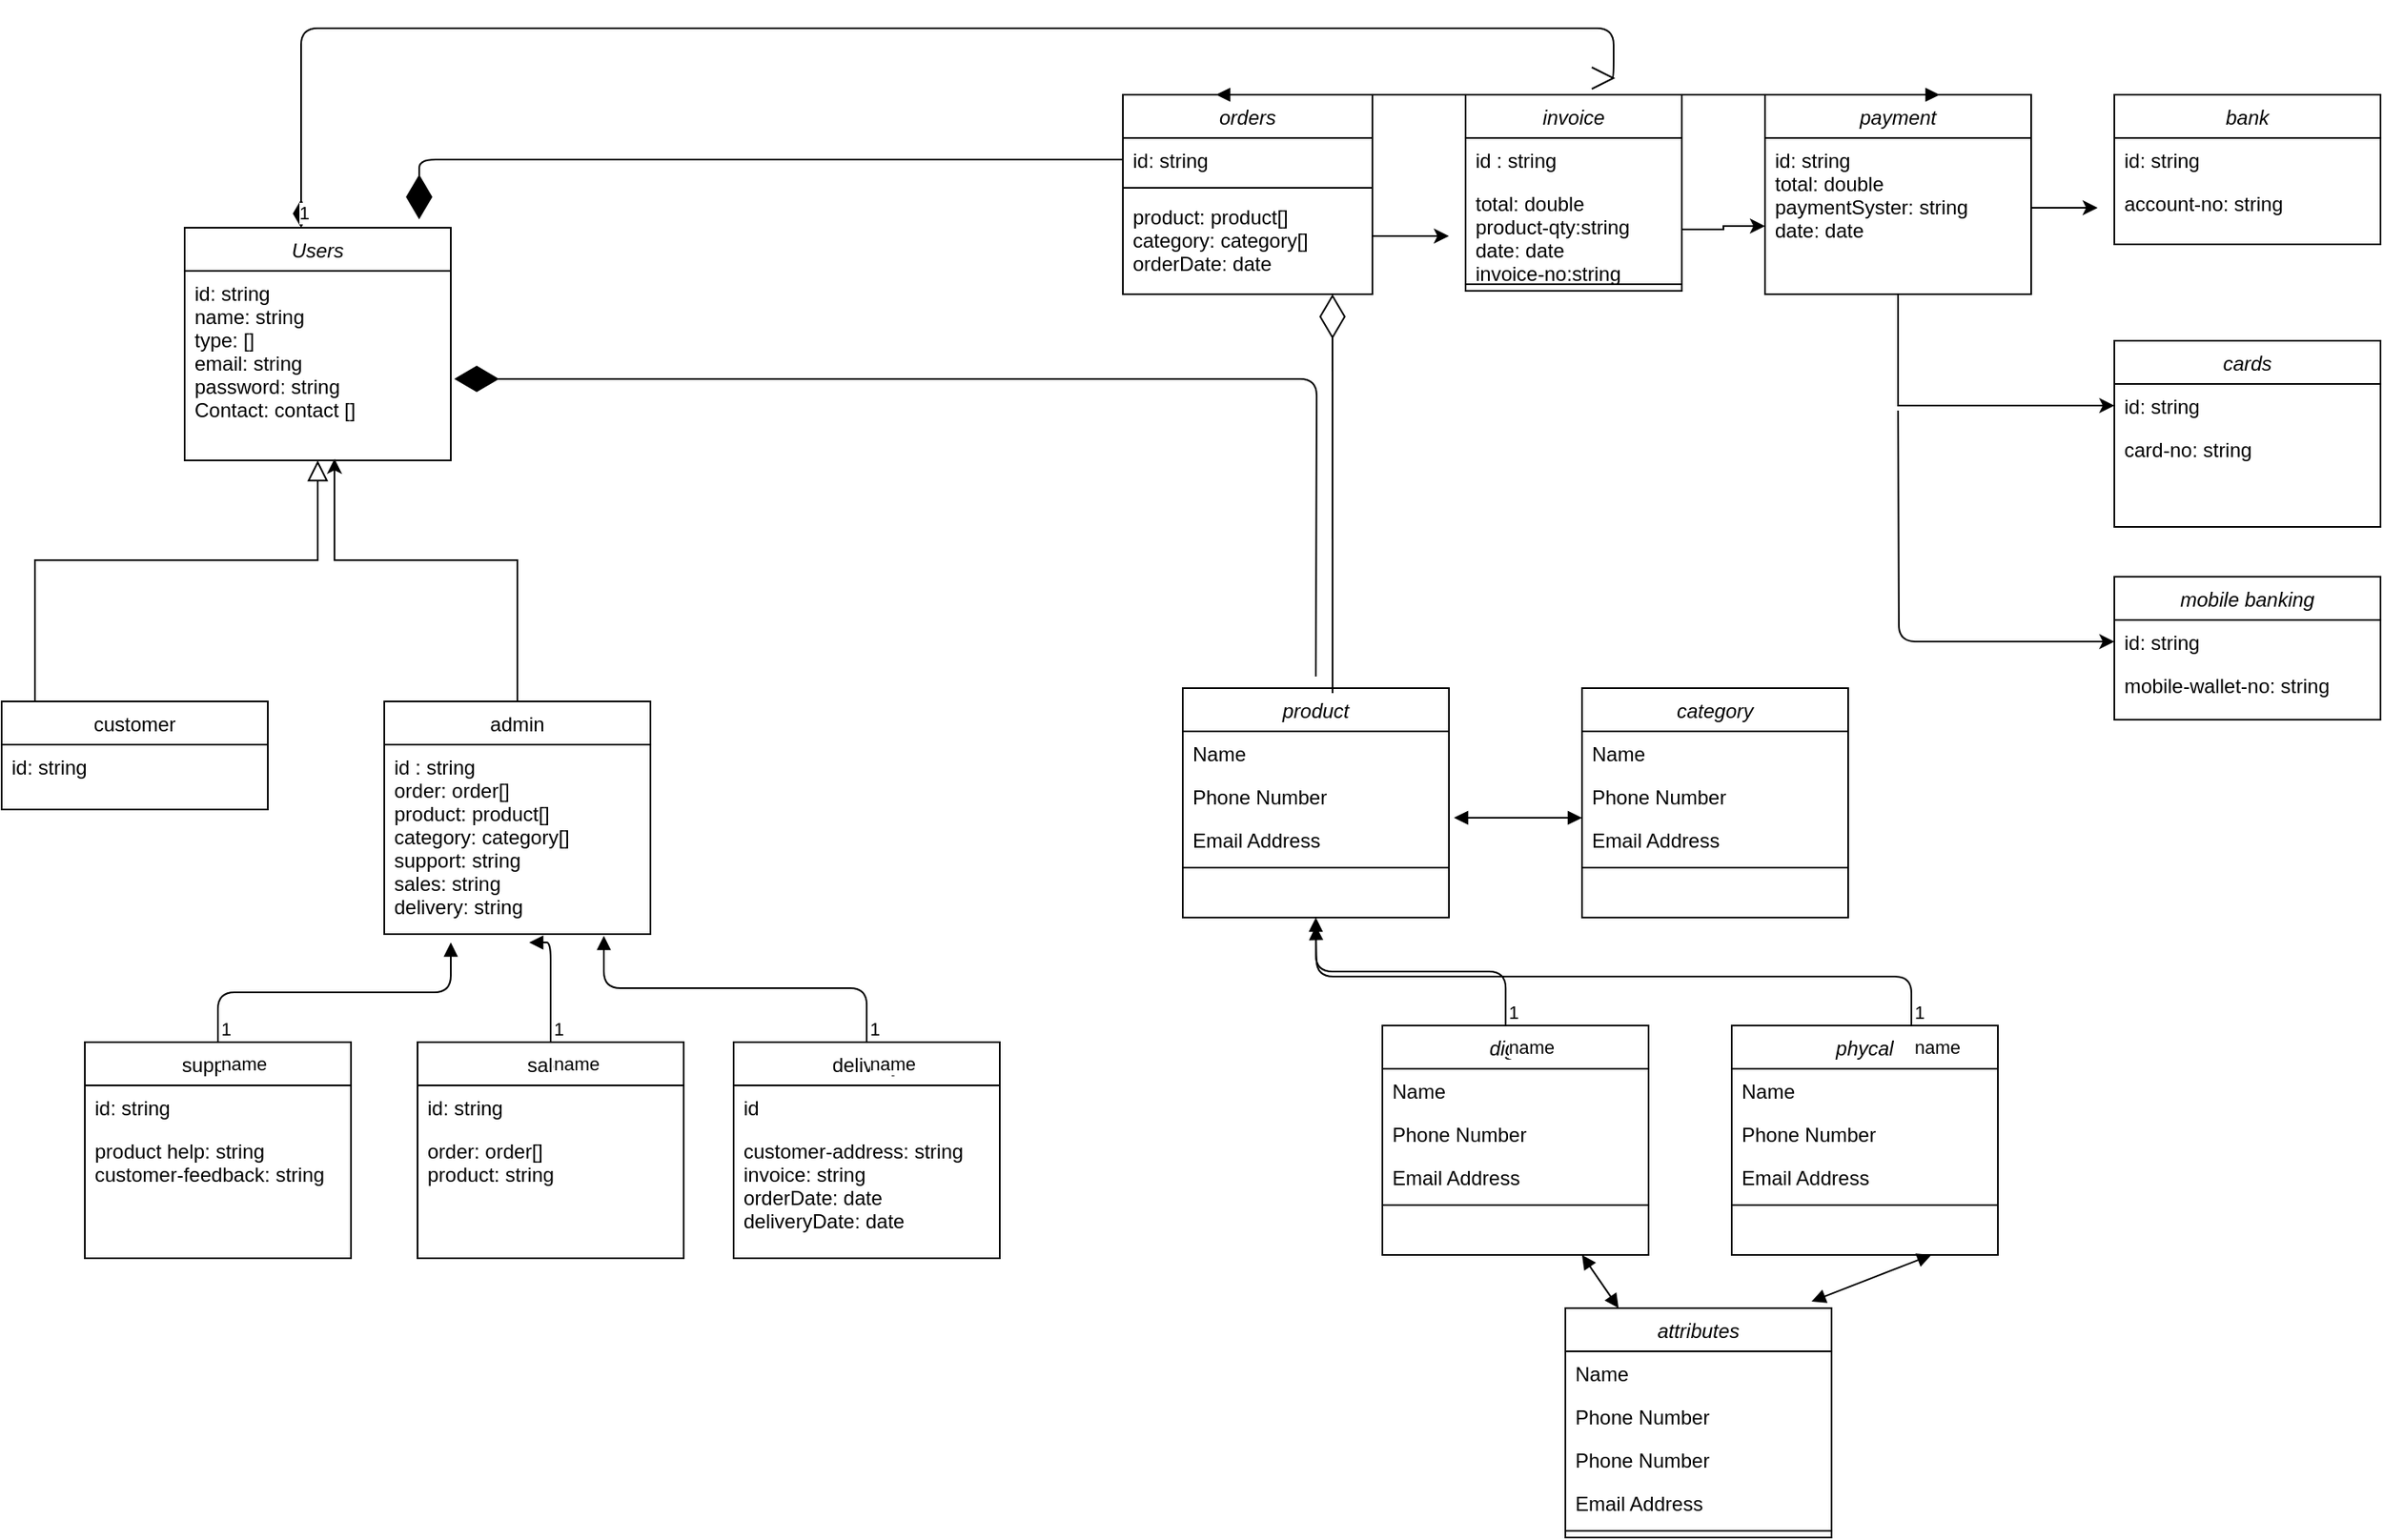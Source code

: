 <mxfile version="14.2.9" type="device"><diagram id="C5RBs43oDa-KdzZeNtuy" name="Page-1"><mxGraphModel dx="2233" dy="743" grid="1" gridSize="10" guides="1" tooltips="1" connect="1" arrows="1" fold="1" page="1" pageScale="1" pageWidth="827" pageHeight="1169" math="0" shadow="0"><root><mxCell id="WIyWlLk6GJQsqaUBKTNV-0"/><mxCell id="WIyWlLk6GJQsqaUBKTNV-1" parent="WIyWlLk6GJQsqaUBKTNV-0"/><mxCell id="zkfFHV4jXpPFQw0GAbJ--0" value="Users" style="swimlane;fontStyle=2;align=center;verticalAlign=top;childLayout=stackLayout;horizontal=1;startSize=26;horizontalStack=0;resizeParent=1;resizeLast=0;collapsible=1;marginBottom=0;rounded=0;shadow=0;strokeWidth=1;" parent="WIyWlLk6GJQsqaUBKTNV-1" vertex="1"><mxGeometry x="-150" y="170" width="160" height="140" as="geometry"><mxRectangle x="230" y="140" width="160" height="26" as="alternateBounds"/></mxGeometry></mxCell><mxCell id="zkfFHV4jXpPFQw0GAbJ--1" value="id: string&#10;name: string&#10;type: []&#10;email: string&#10;password: string&#10;Contact: contact []" style="text;align=left;verticalAlign=top;spacingLeft=4;spacingRight=4;overflow=hidden;rotatable=0;points=[[0,0.5],[1,0.5]];portConstraint=eastwest;" parent="zkfFHV4jXpPFQw0GAbJ--0" vertex="1"><mxGeometry y="26" width="160" height="114" as="geometry"/></mxCell><mxCell id="zkfFHV4jXpPFQw0GAbJ--6" value="customer" style="swimlane;fontStyle=0;align=center;verticalAlign=top;childLayout=stackLayout;horizontal=1;startSize=26;horizontalStack=0;resizeParent=1;resizeLast=0;collapsible=1;marginBottom=0;rounded=0;shadow=0;strokeWidth=1;" parent="WIyWlLk6GJQsqaUBKTNV-1" vertex="1"><mxGeometry x="-260" y="455" width="160" height="65" as="geometry"><mxRectangle x="130" y="380" width="160" height="26" as="alternateBounds"/></mxGeometry></mxCell><mxCell id="4cDFaRfuF5uASdnYrn1S-45" value="id: string&#10;" style="text;align=left;verticalAlign=top;spacingLeft=4;spacingRight=4;overflow=hidden;rotatable=0;points=[[0,0.5],[1,0.5]];portConstraint=eastwest;" parent="zkfFHV4jXpPFQw0GAbJ--6" vertex="1"><mxGeometry y="26" width="160" height="34" as="geometry"/></mxCell><mxCell id="zkfFHV4jXpPFQw0GAbJ--12" value="" style="endArrow=block;endSize=10;endFill=0;shadow=0;strokeWidth=1;rounded=0;edgeStyle=elbowEdgeStyle;elbow=vertical;" parent="WIyWlLk6GJQsqaUBKTNV-1" source="zkfFHV4jXpPFQw0GAbJ--6" target="zkfFHV4jXpPFQw0GAbJ--0" edge="1"><mxGeometry width="160" relative="1" as="geometry"><mxPoint x="200" y="203" as="sourcePoint"/><mxPoint x="200" y="203" as="targetPoint"/><Array as="points"><mxPoint x="-240" y="370"/><mxPoint x="250" y="310"/></Array></mxGeometry></mxCell><mxCell id="4cDFaRfuF5uASdnYrn1S-0" value="product" style="swimlane;fontStyle=2;align=center;verticalAlign=top;childLayout=stackLayout;horizontal=1;startSize=26;horizontalStack=0;resizeParent=1;resizeLast=0;collapsible=1;marginBottom=0;rounded=0;shadow=0;strokeWidth=1;" parent="WIyWlLk6GJQsqaUBKTNV-1" vertex="1"><mxGeometry x="450" y="447" width="160" height="138" as="geometry"><mxRectangle x="230" y="140" width="160" height="26" as="alternateBounds"/></mxGeometry></mxCell><mxCell id="4cDFaRfuF5uASdnYrn1S-1" value="Name" style="text;align=left;verticalAlign=top;spacingLeft=4;spacingRight=4;overflow=hidden;rotatable=0;points=[[0,0.5],[1,0.5]];portConstraint=eastwest;" parent="4cDFaRfuF5uASdnYrn1S-0" vertex="1"><mxGeometry y="26" width="160" height="26" as="geometry"/></mxCell><mxCell id="4cDFaRfuF5uASdnYrn1S-2" value="Phone Number" style="text;align=left;verticalAlign=top;spacingLeft=4;spacingRight=4;overflow=hidden;rotatable=0;points=[[0,0.5],[1,0.5]];portConstraint=eastwest;rounded=0;shadow=0;html=0;" parent="4cDFaRfuF5uASdnYrn1S-0" vertex="1"><mxGeometry y="52" width="160" height="26" as="geometry"/></mxCell><mxCell id="ayqtmdWU8u0pEs7k9kXd-29" value="" style="endArrow=block;startArrow=block;endFill=1;startFill=1;html=1;" edge="1" parent="4cDFaRfuF5uASdnYrn1S-0"><mxGeometry width="160" relative="1" as="geometry"><mxPoint x="163" y="78" as="sourcePoint"/><mxPoint x="240" y="78" as="targetPoint"/></mxGeometry></mxCell><mxCell id="4cDFaRfuF5uASdnYrn1S-3" value="Email Address" style="text;align=left;verticalAlign=top;spacingLeft=4;spacingRight=4;overflow=hidden;rotatable=0;points=[[0,0.5],[1,0.5]];portConstraint=eastwest;rounded=0;shadow=0;html=0;" parent="4cDFaRfuF5uASdnYrn1S-0" vertex="1"><mxGeometry y="78" width="160" height="26" as="geometry"/></mxCell><mxCell id="4cDFaRfuF5uASdnYrn1S-4" value="" style="line;html=1;strokeWidth=1;align=left;verticalAlign=middle;spacingTop=-1;spacingLeft=3;spacingRight=3;rotatable=0;labelPosition=right;points=[];portConstraint=eastwest;" parent="4cDFaRfuF5uASdnYrn1S-0" vertex="1"><mxGeometry y="104" width="160" height="8" as="geometry"/></mxCell><mxCell id="ayqtmdWU8u0pEs7k9kXd-0" style="edgeStyle=orthogonalEdgeStyle;rounded=0;orthogonalLoop=1;jettySize=auto;html=1;entryX=0.563;entryY=0.991;entryDx=0;entryDy=0;entryPerimeter=0;" edge="1" parent="WIyWlLk6GJQsqaUBKTNV-1" source="4cDFaRfuF5uASdnYrn1S-7" target="zkfFHV4jXpPFQw0GAbJ--1"><mxGeometry relative="1" as="geometry"><Array as="points"><mxPoint x="50" y="370"/><mxPoint x="-60" y="370"/></Array></mxGeometry></mxCell><mxCell id="4cDFaRfuF5uASdnYrn1S-7" value="admin" style="swimlane;fontStyle=0;align=center;verticalAlign=top;childLayout=stackLayout;horizontal=1;startSize=26;horizontalStack=0;resizeParent=1;resizeLast=0;collapsible=1;marginBottom=0;rounded=0;shadow=0;strokeWidth=1;" parent="WIyWlLk6GJQsqaUBKTNV-1" vertex="1"><mxGeometry x="-30" y="455" width="160" height="140" as="geometry"><mxRectangle x="130" y="380" width="160" height="26" as="alternateBounds"/></mxGeometry></mxCell><mxCell id="4cDFaRfuF5uASdnYrn1S-46" value="id : string&#10;order: order[]&#10;product: product[]&#10;category: category[]&#10;support: string&#10;sales: string&#10;delivery: string" style="text;align=left;verticalAlign=top;spacingLeft=4;spacingRight=4;overflow=hidden;rotatable=0;points=[[0,0.5],[1,0.5]];portConstraint=eastwest;rounded=0;shadow=0;html=0;" parent="4cDFaRfuF5uASdnYrn1S-7" vertex="1"><mxGeometry y="26" width="160" height="114" as="geometry"/></mxCell><mxCell id="4cDFaRfuF5uASdnYrn1S-11" value="support " style="swimlane;fontStyle=0;align=center;verticalAlign=top;childLayout=stackLayout;horizontal=1;startSize=26;horizontalStack=0;resizeParent=1;resizeLast=0;collapsible=1;marginBottom=0;rounded=0;shadow=0;strokeWidth=1;" parent="WIyWlLk6GJQsqaUBKTNV-1" vertex="1"><mxGeometry x="-210" y="660" width="160" height="130" as="geometry"><mxRectangle x="130" y="380" width="160" height="26" as="alternateBounds"/></mxGeometry></mxCell><mxCell id="4cDFaRfuF5uASdnYrn1S-12" value="id: string&#10;" style="text;align=left;verticalAlign=top;spacingLeft=4;spacingRight=4;overflow=hidden;rotatable=0;points=[[0,0.5],[1,0.5]];portConstraint=eastwest;" parent="4cDFaRfuF5uASdnYrn1S-11" vertex="1"><mxGeometry y="26" width="160" height="26" as="geometry"/></mxCell><mxCell id="4cDFaRfuF5uASdnYrn1S-13" value="product help: string&#10;customer-feedback: string" style="text;align=left;verticalAlign=top;spacingLeft=4;spacingRight=4;overflow=hidden;rotatable=0;points=[[0,0.5],[1,0.5]];portConstraint=eastwest;rounded=0;shadow=0;html=0;" parent="4cDFaRfuF5uASdnYrn1S-11" vertex="1"><mxGeometry y="52" width="160" height="58" as="geometry"/></mxCell><mxCell id="4cDFaRfuF5uASdnYrn1S-14" value="sales" style="swimlane;fontStyle=0;align=center;verticalAlign=top;childLayout=stackLayout;horizontal=1;startSize=26;horizontalStack=0;resizeParent=1;resizeLast=0;collapsible=1;marginBottom=0;rounded=0;shadow=0;strokeWidth=1;" parent="WIyWlLk6GJQsqaUBKTNV-1" vertex="1"><mxGeometry x="-10" y="660" width="160" height="130" as="geometry"><mxRectangle x="130" y="380" width="160" height="26" as="alternateBounds"/></mxGeometry></mxCell><mxCell id="4cDFaRfuF5uASdnYrn1S-15" value="id: string" style="text;align=left;verticalAlign=top;spacingLeft=4;spacingRight=4;overflow=hidden;rotatable=0;points=[[0,0.5],[1,0.5]];portConstraint=eastwest;" parent="4cDFaRfuF5uASdnYrn1S-14" vertex="1"><mxGeometry y="26" width="160" height="26" as="geometry"/></mxCell><mxCell id="4cDFaRfuF5uASdnYrn1S-16" value="order: order[]&#10;product: string" style="text;align=left;verticalAlign=top;spacingLeft=4;spacingRight=4;overflow=hidden;rotatable=0;points=[[0,0.5],[1,0.5]];portConstraint=eastwest;rounded=0;shadow=0;html=0;" parent="4cDFaRfuF5uASdnYrn1S-14" vertex="1"><mxGeometry y="52" width="160" height="78" as="geometry"/></mxCell><mxCell id="4cDFaRfuF5uASdnYrn1S-17" value="delivery" style="swimlane;fontStyle=0;align=center;verticalAlign=top;childLayout=stackLayout;horizontal=1;startSize=26;horizontalStack=0;resizeParent=1;resizeLast=0;collapsible=1;marginBottom=0;rounded=0;shadow=0;strokeWidth=1;" parent="WIyWlLk6GJQsqaUBKTNV-1" vertex="1"><mxGeometry x="180" y="660" width="160" height="130" as="geometry"><mxRectangle x="130" y="380" width="160" height="26" as="alternateBounds"/></mxGeometry></mxCell><mxCell id="4cDFaRfuF5uASdnYrn1S-18" value="id" style="text;align=left;verticalAlign=top;spacingLeft=4;spacingRight=4;overflow=hidden;rotatable=0;points=[[0,0.5],[1,0.5]];portConstraint=eastwest;" parent="4cDFaRfuF5uASdnYrn1S-17" vertex="1"><mxGeometry y="26" width="160" height="26" as="geometry"/></mxCell><mxCell id="4cDFaRfuF5uASdnYrn1S-19" value="customer-address: string&#10;invoice: string&#10;orderDate: date&#10;deliveryDate: date" style="text;align=left;verticalAlign=top;spacingLeft=4;spacingRight=4;overflow=hidden;rotatable=0;points=[[0,0.5],[1,0.5]];portConstraint=eastwest;rounded=0;shadow=0;html=0;" parent="4cDFaRfuF5uASdnYrn1S-17" vertex="1"><mxGeometry y="52" width="160" height="78" as="geometry"/></mxCell><mxCell id="4cDFaRfuF5uASdnYrn1S-20" value="category" style="swimlane;fontStyle=2;align=center;verticalAlign=top;childLayout=stackLayout;horizontal=1;startSize=26;horizontalStack=0;resizeParent=1;resizeLast=0;collapsible=1;marginBottom=0;rounded=0;shadow=0;strokeWidth=1;" parent="WIyWlLk6GJQsqaUBKTNV-1" vertex="1"><mxGeometry x="690" y="447" width="160" height="138" as="geometry"><mxRectangle x="230" y="140" width="160" height="26" as="alternateBounds"/></mxGeometry></mxCell><mxCell id="4cDFaRfuF5uASdnYrn1S-21" value="Name" style="text;align=left;verticalAlign=top;spacingLeft=4;spacingRight=4;overflow=hidden;rotatable=0;points=[[0,0.5],[1,0.5]];portConstraint=eastwest;" parent="4cDFaRfuF5uASdnYrn1S-20" vertex="1"><mxGeometry y="26" width="160" height="26" as="geometry"/></mxCell><mxCell id="4cDFaRfuF5uASdnYrn1S-22" value="Phone Number" style="text;align=left;verticalAlign=top;spacingLeft=4;spacingRight=4;overflow=hidden;rotatable=0;points=[[0,0.5],[1,0.5]];portConstraint=eastwest;rounded=0;shadow=0;html=0;" parent="4cDFaRfuF5uASdnYrn1S-20" vertex="1"><mxGeometry y="52" width="160" height="26" as="geometry"/></mxCell><mxCell id="4cDFaRfuF5uASdnYrn1S-23" value="Email Address" style="text;align=left;verticalAlign=top;spacingLeft=4;spacingRight=4;overflow=hidden;rotatable=0;points=[[0,0.5],[1,0.5]];portConstraint=eastwest;rounded=0;shadow=0;html=0;" parent="4cDFaRfuF5uASdnYrn1S-20" vertex="1"><mxGeometry y="78" width="160" height="26" as="geometry"/></mxCell><mxCell id="4cDFaRfuF5uASdnYrn1S-24" value="" style="line;html=1;strokeWidth=1;align=left;verticalAlign=middle;spacingTop=-1;spacingLeft=3;spacingRight=3;rotatable=0;labelPosition=right;points=[];portConstraint=eastwest;" parent="4cDFaRfuF5uASdnYrn1S-20" vertex="1"><mxGeometry y="104" width="160" height="8" as="geometry"/></mxCell><mxCell id="4cDFaRfuF5uASdnYrn1S-26" value="digital" style="swimlane;fontStyle=2;align=center;verticalAlign=top;childLayout=stackLayout;horizontal=1;startSize=26;horizontalStack=0;resizeParent=1;resizeLast=0;collapsible=1;marginBottom=0;rounded=0;shadow=0;strokeWidth=1;" parent="WIyWlLk6GJQsqaUBKTNV-1" vertex="1"><mxGeometry x="570" y="650" width="160" height="138" as="geometry"><mxRectangle x="230" y="140" width="160" height="26" as="alternateBounds"/></mxGeometry></mxCell><mxCell id="4cDFaRfuF5uASdnYrn1S-27" value="Name" style="text;align=left;verticalAlign=top;spacingLeft=4;spacingRight=4;overflow=hidden;rotatable=0;points=[[0,0.5],[1,0.5]];portConstraint=eastwest;" parent="4cDFaRfuF5uASdnYrn1S-26" vertex="1"><mxGeometry y="26" width="160" height="26" as="geometry"/></mxCell><mxCell id="4cDFaRfuF5uASdnYrn1S-28" value="Phone Number" style="text;align=left;verticalAlign=top;spacingLeft=4;spacingRight=4;overflow=hidden;rotatable=0;points=[[0,0.5],[1,0.5]];portConstraint=eastwest;rounded=0;shadow=0;html=0;" parent="4cDFaRfuF5uASdnYrn1S-26" vertex="1"><mxGeometry y="52" width="160" height="26" as="geometry"/></mxCell><mxCell id="4cDFaRfuF5uASdnYrn1S-29" value="Email Address" style="text;align=left;verticalAlign=top;spacingLeft=4;spacingRight=4;overflow=hidden;rotatable=0;points=[[0,0.5],[1,0.5]];portConstraint=eastwest;rounded=0;shadow=0;html=0;" parent="4cDFaRfuF5uASdnYrn1S-26" vertex="1"><mxGeometry y="78" width="160" height="26" as="geometry"/></mxCell><mxCell id="4cDFaRfuF5uASdnYrn1S-30" value="" style="line;html=1;strokeWidth=1;align=left;verticalAlign=middle;spacingTop=-1;spacingLeft=3;spacingRight=3;rotatable=0;labelPosition=right;points=[];portConstraint=eastwest;" parent="4cDFaRfuF5uASdnYrn1S-26" vertex="1"><mxGeometry y="104" width="160" height="8" as="geometry"/></mxCell><mxCell id="4cDFaRfuF5uASdnYrn1S-32" value="phycal" style="swimlane;fontStyle=2;align=center;verticalAlign=top;childLayout=stackLayout;horizontal=1;startSize=26;horizontalStack=0;resizeParent=1;resizeLast=0;collapsible=1;marginBottom=0;rounded=0;shadow=0;strokeWidth=1;" parent="WIyWlLk6GJQsqaUBKTNV-1" vertex="1"><mxGeometry x="780" y="650" width="160" height="138" as="geometry"><mxRectangle x="230" y="140" width="160" height="26" as="alternateBounds"/></mxGeometry></mxCell><mxCell id="4cDFaRfuF5uASdnYrn1S-33" value="Name" style="text;align=left;verticalAlign=top;spacingLeft=4;spacingRight=4;overflow=hidden;rotatable=0;points=[[0,0.5],[1,0.5]];portConstraint=eastwest;" parent="4cDFaRfuF5uASdnYrn1S-32" vertex="1"><mxGeometry y="26" width="160" height="26" as="geometry"/></mxCell><mxCell id="4cDFaRfuF5uASdnYrn1S-34" value="Phone Number" style="text;align=left;verticalAlign=top;spacingLeft=4;spacingRight=4;overflow=hidden;rotatable=0;points=[[0,0.5],[1,0.5]];portConstraint=eastwest;rounded=0;shadow=0;html=0;" parent="4cDFaRfuF5uASdnYrn1S-32" vertex="1"><mxGeometry y="52" width="160" height="26" as="geometry"/></mxCell><mxCell id="4cDFaRfuF5uASdnYrn1S-35" value="Email Address" style="text;align=left;verticalAlign=top;spacingLeft=4;spacingRight=4;overflow=hidden;rotatable=0;points=[[0,0.5],[1,0.5]];portConstraint=eastwest;rounded=0;shadow=0;html=0;" parent="4cDFaRfuF5uASdnYrn1S-32" vertex="1"><mxGeometry y="78" width="160" height="26" as="geometry"/></mxCell><mxCell id="4cDFaRfuF5uASdnYrn1S-36" value="" style="line;html=1;strokeWidth=1;align=left;verticalAlign=middle;spacingTop=-1;spacingLeft=3;spacingRight=3;rotatable=0;labelPosition=right;points=[];portConstraint=eastwest;" parent="4cDFaRfuF5uASdnYrn1S-32" vertex="1"><mxGeometry y="104" width="160" height="8" as="geometry"/></mxCell><mxCell id="4cDFaRfuF5uASdnYrn1S-38" value="attributes" style="swimlane;fontStyle=2;align=center;verticalAlign=top;childLayout=stackLayout;horizontal=1;startSize=26;horizontalStack=0;resizeParent=1;resizeLast=0;collapsible=1;marginBottom=0;rounded=0;shadow=0;strokeWidth=1;" parent="WIyWlLk6GJQsqaUBKTNV-1" vertex="1"><mxGeometry x="680" y="820" width="160" height="138" as="geometry"><mxRectangle x="230" y="140" width="160" height="26" as="alternateBounds"/></mxGeometry></mxCell><mxCell id="4cDFaRfuF5uASdnYrn1S-39" value="Name" style="text;align=left;verticalAlign=top;spacingLeft=4;spacingRight=4;overflow=hidden;rotatable=0;points=[[0,0.5],[1,0.5]];portConstraint=eastwest;" parent="4cDFaRfuF5uASdnYrn1S-38" vertex="1"><mxGeometry y="26" width="160" height="26" as="geometry"/></mxCell><mxCell id="ayqtmdWU8u0pEs7k9kXd-40" value="Phone Number" style="text;align=left;verticalAlign=top;spacingLeft=4;spacingRight=4;overflow=hidden;rotatable=0;points=[[0,0.5],[1,0.5]];portConstraint=eastwest;rounded=0;shadow=0;html=0;" vertex="1" parent="4cDFaRfuF5uASdnYrn1S-38"><mxGeometry y="52" width="160" height="26" as="geometry"/></mxCell><mxCell id="4cDFaRfuF5uASdnYrn1S-40" value="Phone Number" style="text;align=left;verticalAlign=top;spacingLeft=4;spacingRight=4;overflow=hidden;rotatable=0;points=[[0,0.5],[1,0.5]];portConstraint=eastwest;rounded=0;shadow=0;html=0;" parent="4cDFaRfuF5uASdnYrn1S-38" vertex="1"><mxGeometry y="78" width="160" height="26" as="geometry"/></mxCell><mxCell id="4cDFaRfuF5uASdnYrn1S-41" value="Email Address" style="text;align=left;verticalAlign=top;spacingLeft=4;spacingRight=4;overflow=hidden;rotatable=0;points=[[0,0.5],[1,0.5]];portConstraint=eastwest;rounded=0;shadow=0;html=0;" parent="4cDFaRfuF5uASdnYrn1S-38" vertex="1"><mxGeometry y="104" width="160" height="26" as="geometry"/></mxCell><mxCell id="4cDFaRfuF5uASdnYrn1S-42" value="" style="line;html=1;strokeWidth=1;align=left;verticalAlign=middle;spacingTop=-1;spacingLeft=3;spacingRight=3;rotatable=0;labelPosition=right;points=[];portConstraint=eastwest;" parent="4cDFaRfuF5uASdnYrn1S-38" vertex="1"><mxGeometry y="130" width="160" height="8" as="geometry"/></mxCell><mxCell id="4cDFaRfuF5uASdnYrn1S-44" value="orders" style="swimlane;fontStyle=2;align=center;verticalAlign=top;childLayout=stackLayout;horizontal=1;startSize=26;horizontalStack=0;resizeParent=1;resizeLast=0;collapsible=1;marginBottom=0;rounded=0;shadow=0;strokeWidth=1;" parent="WIyWlLk6GJQsqaUBKTNV-1" vertex="1"><mxGeometry x="414" y="90" width="150" height="120" as="geometry"><mxRectangle x="230" y="140" width="160" height="26" as="alternateBounds"/></mxGeometry></mxCell><mxCell id="4cDFaRfuF5uASdnYrn1S-47" value="id: string" style="text;align=left;verticalAlign=top;spacingLeft=4;spacingRight=4;overflow=hidden;rotatable=0;points=[[0,0.5],[1,0.5]];portConstraint=eastwest;rounded=0;shadow=0;html=0;" parent="4cDFaRfuF5uASdnYrn1S-44" vertex="1"><mxGeometry y="26" width="150" height="26" as="geometry"/></mxCell><mxCell id="4cDFaRfuF5uASdnYrn1S-48" value="" style="line;html=1;strokeWidth=1;align=left;verticalAlign=middle;spacingTop=-1;spacingLeft=3;spacingRight=3;rotatable=0;labelPosition=right;points=[];portConstraint=eastwest;" parent="4cDFaRfuF5uASdnYrn1S-44" vertex="1"><mxGeometry y="52" width="150" height="8" as="geometry"/></mxCell><mxCell id="4cDFaRfuF5uASdnYrn1S-49" value="product: product[]&#10;category: category[]&#10;orderDate: date" style="text;align=left;verticalAlign=top;spacingLeft=4;spacingRight=4;overflow=hidden;rotatable=0;points=[[0,0.5],[1,0.5]];portConstraint=eastwest;" parent="4cDFaRfuF5uASdnYrn1S-44" vertex="1"><mxGeometry y="60" width="150" height="50" as="geometry"/></mxCell><mxCell id="Qj8XapRPZFztB095hUWM-0" value="invoice" style="swimlane;fontStyle=2;align=center;verticalAlign=top;childLayout=stackLayout;horizontal=1;startSize=26;horizontalStack=0;resizeParent=1;resizeLast=0;collapsible=1;marginBottom=0;rounded=0;shadow=0;strokeWidth=1;" parent="WIyWlLk6GJQsqaUBKTNV-1" vertex="1"><mxGeometry x="620" y="90" width="130" height="118" as="geometry"><mxRectangle x="230" y="140" width="160" height="26" as="alternateBounds"/></mxGeometry></mxCell><mxCell id="Qj8XapRPZFztB095hUWM-1" value="id : string" style="text;align=left;verticalAlign=top;spacingLeft=4;spacingRight=4;overflow=hidden;rotatable=0;points=[[0,0.5],[1,0.5]];portConstraint=eastwest;" parent="Qj8XapRPZFztB095hUWM-0" vertex="1"><mxGeometry y="26" width="130" height="26" as="geometry"/></mxCell><mxCell id="Qj8XapRPZFztB095hUWM-2" value="total: double&#10;product-qty:string&#10;date: date&#10;invoice-no:string" style="text;align=left;verticalAlign=top;spacingLeft=4;spacingRight=4;overflow=hidden;rotatable=0;points=[[0,0.5],[1,0.5]];portConstraint=eastwest;rounded=0;shadow=0;html=0;" parent="Qj8XapRPZFztB095hUWM-0" vertex="1"><mxGeometry y="52" width="130" height="58" as="geometry"/></mxCell><mxCell id="Qj8XapRPZFztB095hUWM-4" value="" style="line;html=1;strokeWidth=1;align=left;verticalAlign=middle;spacingTop=-1;spacingLeft=3;spacingRight=3;rotatable=0;labelPosition=right;points=[];portConstraint=eastwest;" parent="Qj8XapRPZFztB095hUWM-0" vertex="1"><mxGeometry y="110" width="130" height="8" as="geometry"/></mxCell><mxCell id="ayqtmdWU8u0pEs7k9kXd-9" style="edgeStyle=orthogonalEdgeStyle;rounded=0;orthogonalLoop=1;jettySize=auto;html=1;entryX=0;entryY=0.5;entryDx=0;entryDy=0;" edge="1" parent="WIyWlLk6GJQsqaUBKTNV-1" source="Qj8XapRPZFztB095hUWM-6" target="Qj8XapRPZFztB095hUWM-19"><mxGeometry relative="1" as="geometry"><Array as="points"><mxPoint x="880" y="277"/></Array></mxGeometry></mxCell><mxCell id="Qj8XapRPZFztB095hUWM-6" value="payment" style="swimlane;fontStyle=2;align=center;verticalAlign=top;childLayout=stackLayout;horizontal=1;startSize=26;horizontalStack=0;resizeParent=1;resizeLast=0;collapsible=1;marginBottom=0;rounded=0;shadow=0;strokeWidth=1;" parent="WIyWlLk6GJQsqaUBKTNV-1" vertex="1"><mxGeometry x="800" y="90" width="160" height="120" as="geometry"><mxRectangle x="230" y="140" width="160" height="26" as="alternateBounds"/></mxGeometry></mxCell><mxCell id="ayqtmdWU8u0pEs7k9kXd-24" value="" style="endArrow=block;startArrow=block;endFill=1;startFill=1;html=1;" edge="1" parent="Qj8XapRPZFztB095hUWM-6"><mxGeometry width="160" relative="1" as="geometry"><mxPoint x="-330" as="sourcePoint"/><mxPoint x="105" as="targetPoint"/><Array as="points"/></mxGeometry></mxCell><mxCell id="Qj8XapRPZFztB095hUWM-7" value="id: string&#10;total: double&#10;paymentSyster: string&#10;date: date&#10;&#10;" style="text;align=left;verticalAlign=top;spacingLeft=4;spacingRight=4;overflow=hidden;rotatable=0;points=[[0,0.5],[1,0.5]];portConstraint=eastwest;" parent="Qj8XapRPZFztB095hUWM-6" vertex="1"><mxGeometry y="26" width="160" height="84" as="geometry"/></mxCell><mxCell id="Qj8XapRPZFztB095hUWM-12" value="bank" style="swimlane;fontStyle=2;align=center;verticalAlign=top;childLayout=stackLayout;horizontal=1;startSize=26;horizontalStack=0;resizeParent=1;resizeLast=0;collapsible=1;marginBottom=0;rounded=0;shadow=0;strokeWidth=1;" parent="WIyWlLk6GJQsqaUBKTNV-1" vertex="1"><mxGeometry x="1010" y="90" width="160" height="90" as="geometry"><mxRectangle x="230" y="140" width="160" height="26" as="alternateBounds"/></mxGeometry></mxCell><mxCell id="Qj8XapRPZFztB095hUWM-13" value="id: string" style="text;align=left;verticalAlign=top;spacingLeft=4;spacingRight=4;overflow=hidden;rotatable=0;points=[[0,0.5],[1,0.5]];portConstraint=eastwest;" parent="Qj8XapRPZFztB095hUWM-12" vertex="1"><mxGeometry y="26" width="160" height="26" as="geometry"/></mxCell><mxCell id="Qj8XapRPZFztB095hUWM-14" value="account-no: string&#10;" style="text;align=left;verticalAlign=top;spacingLeft=4;spacingRight=4;overflow=hidden;rotatable=0;points=[[0,0.5],[1,0.5]];portConstraint=eastwest;rounded=0;shadow=0;html=0;" parent="Qj8XapRPZFztB095hUWM-12" vertex="1"><mxGeometry y="52" width="160" height="28" as="geometry"/></mxCell><mxCell id="Qj8XapRPZFztB095hUWM-18" value="cards" style="swimlane;fontStyle=2;align=center;verticalAlign=top;childLayout=stackLayout;horizontal=1;startSize=26;horizontalStack=0;resizeParent=1;resizeLast=0;collapsible=1;marginBottom=0;rounded=0;shadow=0;strokeWidth=1;" parent="WIyWlLk6GJQsqaUBKTNV-1" vertex="1"><mxGeometry x="1010" y="238" width="160" height="112" as="geometry"><mxRectangle x="230" y="140" width="160" height="26" as="alternateBounds"/></mxGeometry></mxCell><mxCell id="Qj8XapRPZFztB095hUWM-19" value="id: string" style="text;align=left;verticalAlign=top;spacingLeft=4;spacingRight=4;overflow=hidden;rotatable=0;points=[[0,0.5],[1,0.5]];portConstraint=eastwest;" parent="Qj8XapRPZFztB095hUWM-18" vertex="1"><mxGeometry y="26" width="160" height="26" as="geometry"/></mxCell><mxCell id="Qj8XapRPZFztB095hUWM-20" value="card-no: string" style="text;align=left;verticalAlign=top;spacingLeft=4;spacingRight=4;overflow=hidden;rotatable=0;points=[[0,0.5],[1,0.5]];portConstraint=eastwest;rounded=0;shadow=0;html=0;" parent="Qj8XapRPZFztB095hUWM-18" vertex="1"><mxGeometry y="52" width="160" height="26" as="geometry"/></mxCell><mxCell id="Qj8XapRPZFztB095hUWM-24" value="mobile banking" style="swimlane;fontStyle=2;align=center;verticalAlign=top;childLayout=stackLayout;horizontal=1;startSize=26;horizontalStack=0;resizeParent=1;resizeLast=0;collapsible=1;marginBottom=0;rounded=0;shadow=0;strokeWidth=1;" parent="WIyWlLk6GJQsqaUBKTNV-1" vertex="1"><mxGeometry x="1010" y="380" width="160" height="86" as="geometry"><mxRectangle x="230" y="140" width="160" height="26" as="alternateBounds"/></mxGeometry></mxCell><mxCell id="Qj8XapRPZFztB095hUWM-25" value="id: string" style="text;align=left;verticalAlign=top;spacingLeft=4;spacingRight=4;overflow=hidden;rotatable=0;points=[[0,0.5],[1,0.5]];portConstraint=eastwest;" parent="Qj8XapRPZFztB095hUWM-24" vertex="1"><mxGeometry y="26" width="160" height="26" as="geometry"/></mxCell><mxCell id="Qj8XapRPZFztB095hUWM-26" value="mobile-wallet-no: string" style="text;align=left;verticalAlign=top;spacingLeft=4;spacingRight=4;overflow=hidden;rotatable=0;points=[[0,0.5],[1,0.5]];portConstraint=eastwest;rounded=0;shadow=0;html=0;" parent="Qj8XapRPZFztB095hUWM-24" vertex="1"><mxGeometry y="52" width="160" height="26" as="geometry"/></mxCell><mxCell id="ayqtmdWU8u0pEs7k9kXd-6" style="edgeStyle=orthogonalEdgeStyle;rounded=0;orthogonalLoop=1;jettySize=auto;html=1;" edge="1" parent="WIyWlLk6GJQsqaUBKTNV-1" source="4cDFaRfuF5uASdnYrn1S-49"><mxGeometry relative="1" as="geometry"><mxPoint x="610" y="175" as="targetPoint"/></mxGeometry></mxCell><mxCell id="ayqtmdWU8u0pEs7k9kXd-7" style="edgeStyle=orthogonalEdgeStyle;rounded=0;orthogonalLoop=1;jettySize=auto;html=1;entryX=0;entryY=0.631;entryDx=0;entryDy=0;entryPerimeter=0;" edge="1" parent="WIyWlLk6GJQsqaUBKTNV-1" source="Qj8XapRPZFztB095hUWM-2" target="Qj8XapRPZFztB095hUWM-7"><mxGeometry relative="1" as="geometry"/></mxCell><mxCell id="ayqtmdWU8u0pEs7k9kXd-8" style="edgeStyle=orthogonalEdgeStyle;rounded=0;orthogonalLoop=1;jettySize=auto;html=1;" edge="1" parent="WIyWlLk6GJQsqaUBKTNV-1" source="Qj8XapRPZFztB095hUWM-7"><mxGeometry relative="1" as="geometry"><mxPoint x="1000" y="158" as="targetPoint"/></mxGeometry></mxCell><mxCell id="ayqtmdWU8u0pEs7k9kXd-10" value="" style="endArrow=classic;html=1;entryX=0;entryY=0.5;entryDx=0;entryDy=0;edgeStyle=orthogonalEdgeStyle;" edge="1" parent="WIyWlLk6GJQsqaUBKTNV-1" target="Qj8XapRPZFztB095hUWM-25"><mxGeometry width="50" height="50" relative="1" as="geometry"><mxPoint x="880" y="280" as="sourcePoint"/><mxPoint x="530" y="260" as="targetPoint"/></mxGeometry></mxCell><mxCell id="ayqtmdWU8u0pEs7k9kXd-12" value="" style="endArrow=diamondThin;endFill=1;endSize=24;html=1;entryX=1.013;entryY=0.57;entryDx=0;entryDy=0;entryPerimeter=0;edgeStyle=orthogonalEdgeStyle;" edge="1" parent="WIyWlLk6GJQsqaUBKTNV-1" target="zkfFHV4jXpPFQw0GAbJ--1"><mxGeometry width="160" relative="1" as="geometry"><mxPoint x="530" y="440" as="sourcePoint"/><mxPoint x="590" y="350" as="targetPoint"/></mxGeometry></mxCell><mxCell id="ayqtmdWU8u0pEs7k9kXd-13" value="" style="endArrow=diamondThin;endFill=0;endSize=24;html=1;exitX=0.563;exitY=0.022;exitDx=0;exitDy=0;exitPerimeter=0;" edge="1" parent="WIyWlLk6GJQsqaUBKTNV-1" source="4cDFaRfuF5uASdnYrn1S-0"><mxGeometry width="160" relative="1" as="geometry"><mxPoint x="540" y="410" as="sourcePoint"/><mxPoint x="540" y="210" as="targetPoint"/></mxGeometry></mxCell><mxCell id="ayqtmdWU8u0pEs7k9kXd-19" value="" style="endArrow=diamondThin;endFill=1;endSize=24;html=1;entryX=0.881;entryY=-0.036;entryDx=0;entryDy=0;entryPerimeter=0;edgeStyle=orthogonalEdgeStyle;exitX=0;exitY=0.5;exitDx=0;exitDy=0;" edge="1" parent="WIyWlLk6GJQsqaUBKTNV-1" source="4cDFaRfuF5uASdnYrn1S-47" target="zkfFHV4jXpPFQw0GAbJ--0"><mxGeometry width="160" relative="1" as="geometry"><mxPoint x="507.92" y="224.51" as="sourcePoint"/><mxPoint x="-10.0" y="45.49" as="targetPoint"/><Array as="points"><mxPoint x="-9" y="129"/></Array></mxGeometry></mxCell><mxCell id="ayqtmdWU8u0pEs7k9kXd-22" value="1" style="endArrow=open;html=1;endSize=12;startArrow=diamondThin;startSize=14;startFill=1;edgeStyle=orthogonalEdgeStyle;align=left;verticalAlign=bottom;" edge="1" parent="WIyWlLk6GJQsqaUBKTNV-1"><mxGeometry x="-1" y="3" relative="1" as="geometry"><mxPoint x="-80" y="170" as="sourcePoint"/><mxPoint x="710" y="80" as="targetPoint"/><Array as="points"><mxPoint x="709" y="50"/></Array></mxGeometry></mxCell><mxCell id="ayqtmdWU8u0pEs7k9kXd-31" value="name" style="endArrow=block;endFill=1;html=1;edgeStyle=orthogonalEdgeStyle;align=left;verticalAlign=top;exitX=0.463;exitY=0;exitDx=0;exitDy=0;exitPerimeter=0;entryX=0.5;entryY=1;entryDx=0;entryDy=0;" edge="1" parent="WIyWlLk6GJQsqaUBKTNV-1" source="4cDFaRfuF5uASdnYrn1S-26" target="4cDFaRfuF5uASdnYrn1S-0"><mxGeometry x="-1" relative="1" as="geometry"><mxPoint x="280" y="550" as="sourcePoint"/><mxPoint x="440" y="550" as="targetPoint"/></mxGeometry></mxCell><mxCell id="ayqtmdWU8u0pEs7k9kXd-32" value="1" style="edgeLabel;resizable=0;html=1;align=left;verticalAlign=bottom;" connectable="0" vertex="1" parent="ayqtmdWU8u0pEs7k9kXd-31"><mxGeometry x="-1" relative="1" as="geometry"/></mxCell><mxCell id="ayqtmdWU8u0pEs7k9kXd-34" value="name" style="endArrow=block;endFill=1;html=1;edgeStyle=orthogonalEdgeStyle;align=left;verticalAlign=top;exitX=0.675;exitY=0;exitDx=0;exitDy=0;exitPerimeter=0;" edge="1" parent="WIyWlLk6GJQsqaUBKTNV-1" source="4cDFaRfuF5uASdnYrn1S-32"><mxGeometry x="-1" relative="1" as="geometry"><mxPoint x="874.1" y="640" as="sourcePoint"/><mxPoint x="530" y="590" as="targetPoint"/></mxGeometry></mxCell><mxCell id="ayqtmdWU8u0pEs7k9kXd-35" value="1" style="edgeLabel;resizable=0;html=1;align=left;verticalAlign=bottom;" connectable="0" vertex="1" parent="ayqtmdWU8u0pEs7k9kXd-34"><mxGeometry x="-1" relative="1" as="geometry"/></mxCell><mxCell id="ayqtmdWU8u0pEs7k9kXd-39" value="" style="endArrow=block;startArrow=block;endFill=1;startFill=1;html=1;entryX=0.2;entryY=0;entryDx=0;entryDy=0;entryPerimeter=0;exitX=0.75;exitY=1;exitDx=0;exitDy=0;" edge="1" parent="WIyWlLk6GJQsqaUBKTNV-1" source="4cDFaRfuF5uASdnYrn1S-26" target="4cDFaRfuF5uASdnYrn1S-38"><mxGeometry width="160" relative="1" as="geometry"><mxPoint x="280" y="650" as="sourcePoint"/><mxPoint x="440" y="650" as="targetPoint"/></mxGeometry></mxCell><mxCell id="ayqtmdWU8u0pEs7k9kXd-41" value="" style="endArrow=block;startArrow=block;endFill=1;startFill=1;html=1;entryX=0.75;entryY=1;entryDx=0;entryDy=0;exitX=0.925;exitY=-0.029;exitDx=0;exitDy=0;exitPerimeter=0;" edge="1" parent="WIyWlLk6GJQsqaUBKTNV-1" source="4cDFaRfuF5uASdnYrn1S-38" target="4cDFaRfuF5uASdnYrn1S-32"><mxGeometry width="160" relative="1" as="geometry"><mxPoint x="820" y="810" as="sourcePoint"/><mxPoint x="932" y="862" as="targetPoint"/></mxGeometry></mxCell><mxCell id="ayqtmdWU8u0pEs7k9kXd-46" value="name" style="endArrow=block;endFill=1;html=1;edgeStyle=orthogonalEdgeStyle;align=left;verticalAlign=top;exitX=0.5;exitY=0;exitDx=0;exitDy=0;entryX=0.825;entryY=1.009;entryDx=0;entryDy=0;entryPerimeter=0;" edge="1" parent="WIyWlLk6GJQsqaUBKTNV-1" source="4cDFaRfuF5uASdnYrn1S-17" target="4cDFaRfuF5uASdnYrn1S-46"><mxGeometry x="-1" relative="1" as="geometry"><mxPoint x="280" y="550" as="sourcePoint"/><mxPoint x="440" y="550" as="targetPoint"/></mxGeometry></mxCell><mxCell id="ayqtmdWU8u0pEs7k9kXd-47" value="1" style="edgeLabel;resizable=0;html=1;align=left;verticalAlign=bottom;" connectable="0" vertex="1" parent="ayqtmdWU8u0pEs7k9kXd-46"><mxGeometry x="-1" relative="1" as="geometry"/></mxCell><mxCell id="ayqtmdWU8u0pEs7k9kXd-48" value="name" style="endArrow=block;endFill=1;html=1;edgeStyle=orthogonalEdgeStyle;align=left;verticalAlign=top;exitX=0.5;exitY=0;exitDx=0;exitDy=0;entryX=0.25;entryY=1.044;entryDx=0;entryDy=0;entryPerimeter=0;" edge="1" parent="WIyWlLk6GJQsqaUBKTNV-1" source="4cDFaRfuF5uASdnYrn1S-11" target="4cDFaRfuF5uASdnYrn1S-46"><mxGeometry x="-1" relative="1" as="geometry"><mxPoint x="-150" y="590" as="sourcePoint"/><mxPoint x="-308" y="526.026" as="targetPoint"/><Array as="points"><mxPoint x="-130" y="630"/><mxPoint x="10" y="630"/></Array></mxGeometry></mxCell><mxCell id="ayqtmdWU8u0pEs7k9kXd-49" value="1" style="edgeLabel;resizable=0;html=1;align=left;verticalAlign=bottom;" connectable="0" vertex="1" parent="ayqtmdWU8u0pEs7k9kXd-48"><mxGeometry x="-1" relative="1" as="geometry"/></mxCell><mxCell id="ayqtmdWU8u0pEs7k9kXd-54" value="name" style="endArrow=block;endFill=1;html=1;edgeStyle=orthogonalEdgeStyle;align=left;verticalAlign=top;entryX=0.544;entryY=1.044;entryDx=0;entryDy=0;entryPerimeter=0;" edge="1" parent="WIyWlLk6GJQsqaUBKTNV-1" source="4cDFaRfuF5uASdnYrn1S-14" target="4cDFaRfuF5uASdnYrn1S-46"><mxGeometry x="-1" relative="1" as="geometry"><mxPoint x="280" y="550" as="sourcePoint"/><mxPoint x="440" y="550" as="targetPoint"/><Array as="points"><mxPoint x="70" y="600"/></Array></mxGeometry></mxCell><mxCell id="ayqtmdWU8u0pEs7k9kXd-55" value="1" style="edgeLabel;resizable=0;html=1;align=left;verticalAlign=bottom;" connectable="0" vertex="1" parent="ayqtmdWU8u0pEs7k9kXd-54"><mxGeometry x="-1" relative="1" as="geometry"/></mxCell></root></mxGraphModel></diagram></mxfile>
